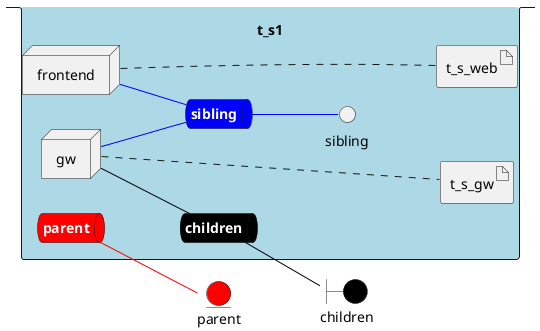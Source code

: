 @startuml

left to right direction


boundary children #black


entity parent #red




stack  "t_s1" #lightblue {
    queue childrennet #black [
            <b><color:white>children</color></b>
    ]
    childrennet -[#black]- children
    queue siblingnet #blue [
            <b><color:white>sibling</color></b>
    ]
    siblingnet -[#blue]- sibling
    queue parentnet #red [
            <b><color:white>parent</color></b>
    ]
    parentnet -[#red]- parent

node "frontend" as frontendService
node "gw" as gwService


        artifact "t_s_web" as t_s_webimage
    
        artifact "t_s_gw" as t_s_gwimage
    
}

frontendService -[#blue]- siblingnet

gwService -[#black]- childrennet

gwService -[#blue]- siblingnet
frontendService .... t_s_webimage
gwService .... t_s_gwimage


@enduml
